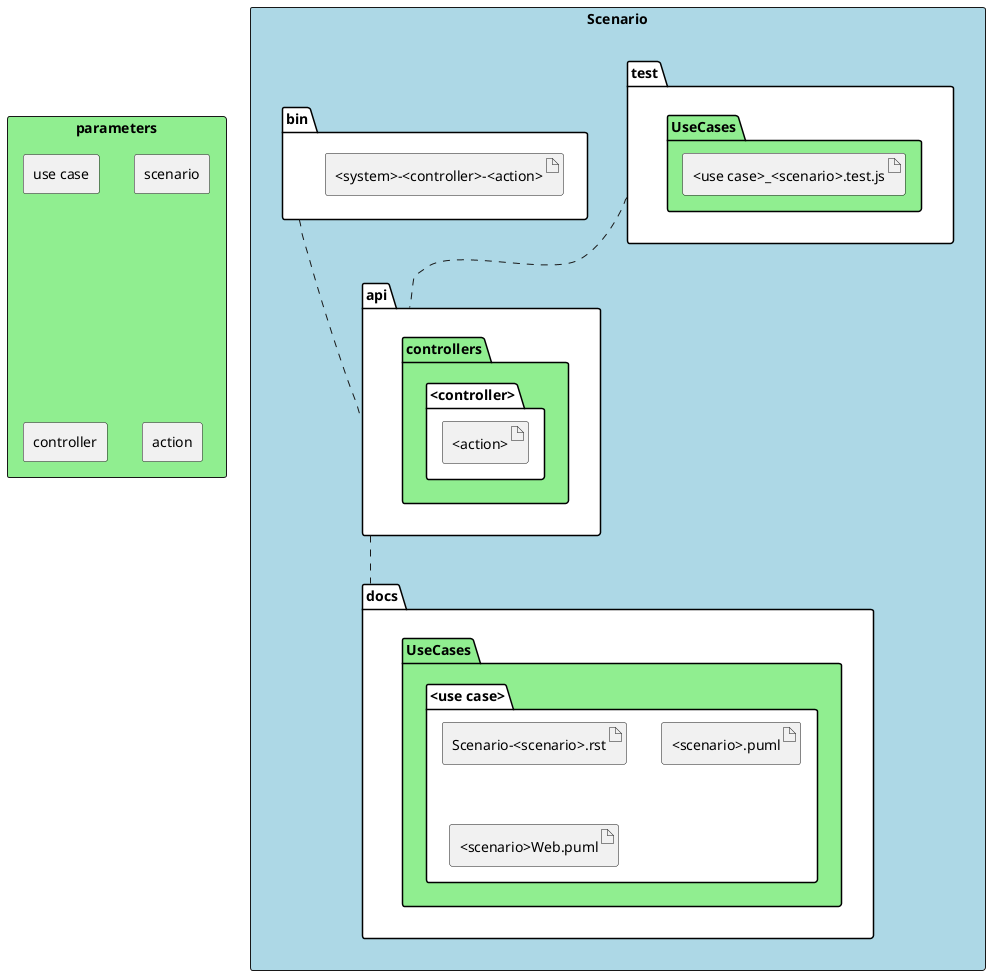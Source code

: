@startuml

rectangle parameters #lightgreen {
    rectangle "use case"
    rectangle "scenario"
    rectangle "controller"
    rectangle "action"
}

rectangle "Scenario" #lightblue {
    folder docs #white {
      folder UseCases #lightgreen {
        folder "<use case>" #white {
          artifact "Scenario-<scenario>.rst"
          artifact "<scenario>.puml"
          artifact "<scenario>Web.puml"
        }
      }
    }

    folder test #white {
      folder UseCases as UC #lightgreen {
        artifact "<use case>_<scenario>.test.js"
      }
    }
    folder api #white {
      folder controllers #lightgreen {
        folder "<controller>" #white{
          artifact "<action>"
        }
      }
    }
    folder bin #white {
      artifact "<system>-<controller>-<action>"
    }

    bin .. api
    test .. api
    api ... docs
}

@enduml
